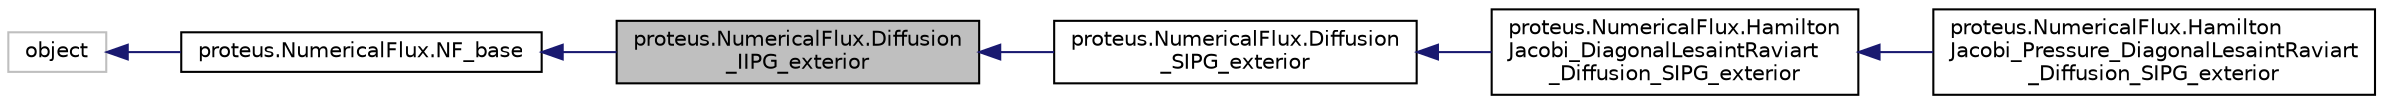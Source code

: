 digraph "proteus.NumericalFlux.Diffusion_IIPG_exterior"
{
 // LATEX_PDF_SIZE
  edge [fontname="Helvetica",fontsize="10",labelfontname="Helvetica",labelfontsize="10"];
  node [fontname="Helvetica",fontsize="10",shape=record];
  rankdir="LR";
  Node1 [label="proteus.NumericalFlux.Diffusion\l_IIPG_exterior",height=0.2,width=0.4,color="black", fillcolor="grey75", style="filled", fontcolor="black",tooltip=" "];
  Node2 -> Node1 [dir="back",color="midnightblue",fontsize="10",style="solid",fontname="Helvetica"];
  Node2 [label="proteus.NumericalFlux.NF_base",height=0.2,width=0.4,color="black", fillcolor="white", style="filled",URL="$classproteus_1_1NumericalFlux_1_1NF__base.html",tooltip=" "];
  Node3 -> Node2 [dir="back",color="midnightblue",fontsize="10",style="solid",fontname="Helvetica"];
  Node3 [label="object",height=0.2,width=0.4,color="grey75", fillcolor="white", style="filled",tooltip=" "];
  Node1 -> Node4 [dir="back",color="midnightblue",fontsize="10",style="solid",fontname="Helvetica"];
  Node4 [label="proteus.NumericalFlux.Diffusion\l_SIPG_exterior",height=0.2,width=0.4,color="black", fillcolor="white", style="filled",URL="$classproteus_1_1NumericalFlux_1_1Diffusion__SIPG__exterior.html",tooltip=" "];
  Node4 -> Node5 [dir="back",color="midnightblue",fontsize="10",style="solid",fontname="Helvetica"];
  Node5 [label="proteus.NumericalFlux.Hamilton\lJacobi_DiagonalLesaintRaviart\l_Diffusion_SIPG_exterior",height=0.2,width=0.4,color="black", fillcolor="white", style="filled",URL="$classproteus_1_1NumericalFlux_1_1HamiltonJacobi__DiagonalLesaintRaviart__Diffusion__SIPG__exterior.html",tooltip=" "];
  Node5 -> Node6 [dir="back",color="midnightblue",fontsize="10",style="solid",fontname="Helvetica"];
  Node6 [label="proteus.NumericalFlux.Hamilton\lJacobi_Pressure_DiagonalLesaintRaviart\l_Diffusion_SIPG_exterior",height=0.2,width=0.4,color="black", fillcolor="white", style="filled",URL="$classproteus_1_1NumericalFlux_1_1HamiltonJacobi__Pressure__DiagonalLesaintRaviart__Diffusion__SIPG__exterior.html",tooltip=" "];
}
